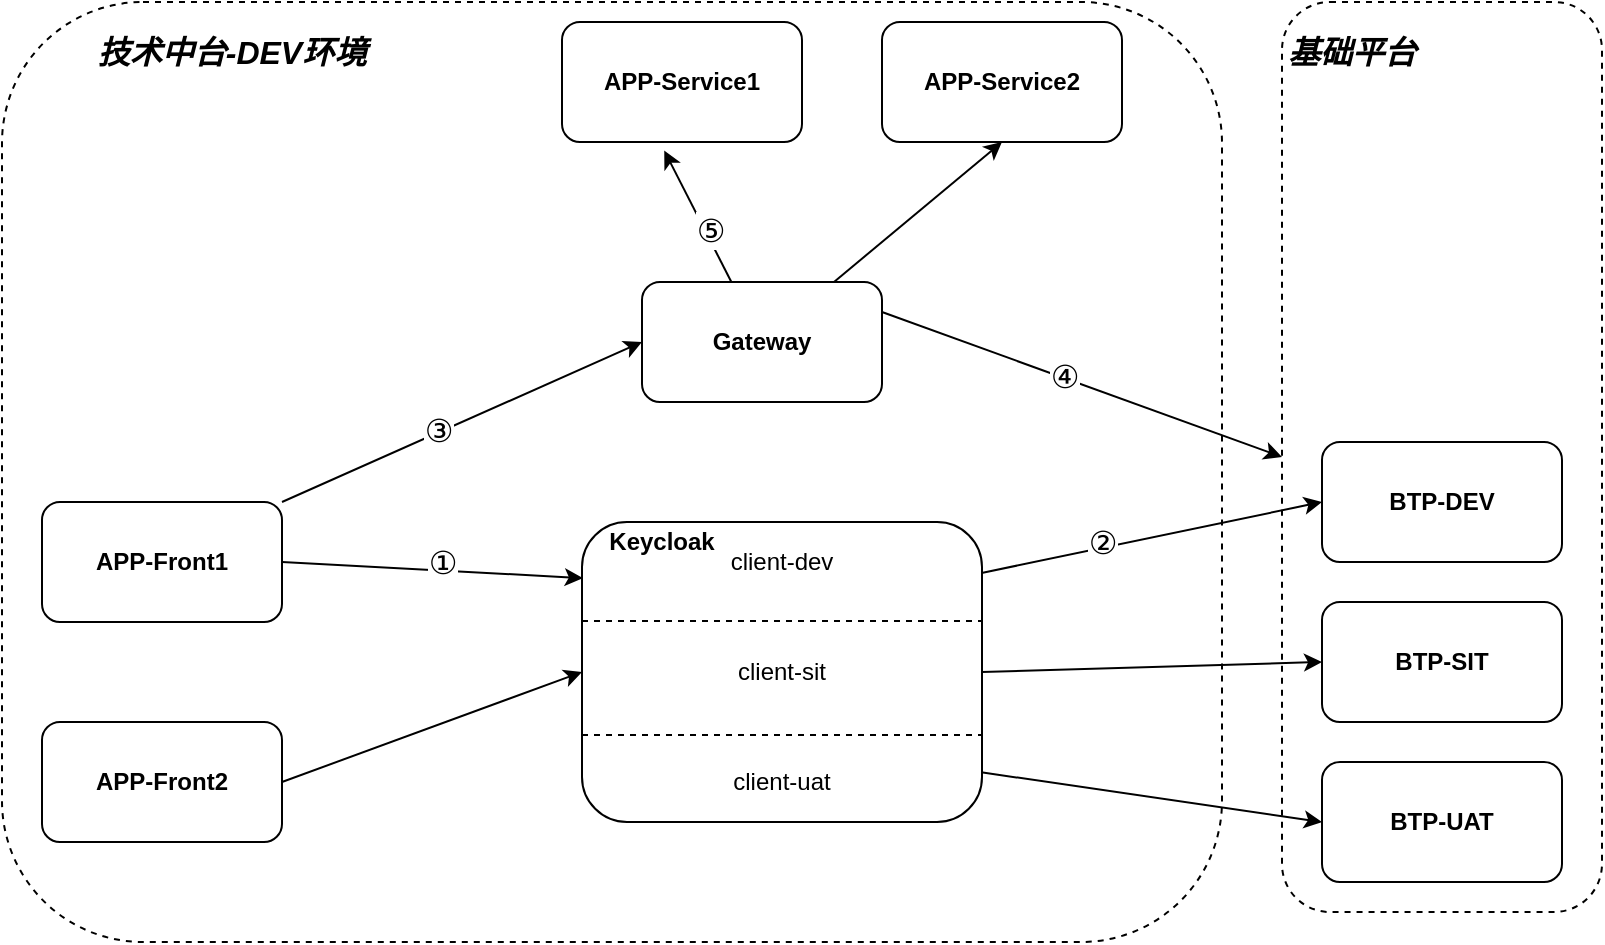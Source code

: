 <mxfile version="14.0.0" type="github">
  <diagram id="1Ht35DXn-JhuVOMwkHlW" name="Page-1">
    <mxGraphModel dx="1353" dy="802" grid="1" gridSize="10" guides="1" tooltips="1" connect="1" arrows="1" fold="1" page="1" pageScale="1" pageWidth="827" pageHeight="1169" math="0" shadow="0">
      <root>
        <mxCell id="0" />
        <mxCell id="1" parent="0" />
        <mxCell id="daievUbQpzk6-FgNpJxz-40" value="" style="rounded=1;whiteSpace=wrap;html=1;dashed=1;align=left;" vertex="1" parent="1">
          <mxGeometry x="640" y="10" width="160" height="455" as="geometry" />
        </mxCell>
        <mxCell id="daievUbQpzk6-FgNpJxz-38" value="" style="rounded=1;whiteSpace=wrap;html=1;align=left;dashed=1;" vertex="1" parent="1">
          <mxGeometry y="10" width="610" height="470" as="geometry" />
        </mxCell>
        <mxCell id="daievUbQpzk6-FgNpJxz-21" style="rounded=0;orthogonalLoop=1;jettySize=auto;html=1;exitX=1;exitY=0.5;exitDx=0;exitDy=0;entryX=0.002;entryY=0.187;entryDx=0;entryDy=0;entryPerimeter=0;" edge="1" parent="1" source="daievUbQpzk6-FgNpJxz-1" target="daievUbQpzk6-FgNpJxz-13">
          <mxGeometry relative="1" as="geometry" />
        </mxCell>
        <mxCell id="daievUbQpzk6-FgNpJxz-43" value="①" style="edgeLabel;html=1;align=center;verticalAlign=middle;resizable=0;points=[];fontSize=16;" vertex="1" connectable="0" parent="daievUbQpzk6-FgNpJxz-21">
          <mxGeometry x="-0.127" y="-1" relative="1" as="geometry">
            <mxPoint x="14.63" y="-4.5" as="offset" />
          </mxGeometry>
        </mxCell>
        <mxCell id="daievUbQpzk6-FgNpJxz-31" style="edgeStyle=none;rounded=0;orthogonalLoop=1;jettySize=auto;html=1;exitX=1;exitY=0;exitDx=0;exitDy=0;entryX=0;entryY=0.5;entryDx=0;entryDy=0;" edge="1" parent="1" source="daievUbQpzk6-FgNpJxz-1" target="daievUbQpzk6-FgNpJxz-10">
          <mxGeometry relative="1" as="geometry" />
        </mxCell>
        <mxCell id="daievUbQpzk6-FgNpJxz-42" value="③" style="edgeLabel;html=1;align=center;verticalAlign=middle;resizable=0;points=[];fontSize=16;" vertex="1" connectable="0" parent="daievUbQpzk6-FgNpJxz-31">
          <mxGeometry x="-0.132" y="2" relative="1" as="geometry">
            <mxPoint as="offset" />
          </mxGeometry>
        </mxCell>
        <mxCell id="daievUbQpzk6-FgNpJxz-1" value="APP-Front1" style="rounded=1;whiteSpace=wrap;html=1;fontStyle=1" vertex="1" parent="1">
          <mxGeometry x="20" y="260" width="120" height="60" as="geometry" />
        </mxCell>
        <mxCell id="daievUbQpzk6-FgNpJxz-22" style="edgeStyle=none;rounded=0;orthogonalLoop=1;jettySize=auto;html=1;entryX=0;entryY=0.5;entryDx=0;entryDy=0;exitX=1;exitY=0.5;exitDx=0;exitDy=0;" edge="1" parent="1" source="daievUbQpzk6-FgNpJxz-2" target="daievUbQpzk6-FgNpJxz-13">
          <mxGeometry relative="1" as="geometry" />
        </mxCell>
        <mxCell id="daievUbQpzk6-FgNpJxz-2" value="APP-Front2" style="rounded=1;whiteSpace=wrap;html=1;fontStyle=1" vertex="1" parent="1">
          <mxGeometry x="20" y="370" width="120" height="60" as="geometry" />
        </mxCell>
        <mxCell id="daievUbQpzk6-FgNpJxz-9" value="BTP-DEV" style="rounded=1;whiteSpace=wrap;html=1;align=center;fontStyle=1" vertex="1" parent="1">
          <mxGeometry x="660" y="230" width="120" height="60" as="geometry" />
        </mxCell>
        <mxCell id="daievUbQpzk6-FgNpJxz-36" style="edgeStyle=none;rounded=0;orthogonalLoop=1;jettySize=auto;html=1;entryX=0.426;entryY=1.071;entryDx=0;entryDy=0;entryPerimeter=0;" edge="1" parent="1" source="daievUbQpzk6-FgNpJxz-10" target="daievUbQpzk6-FgNpJxz-34">
          <mxGeometry relative="1" as="geometry" />
        </mxCell>
        <mxCell id="daievUbQpzk6-FgNpJxz-49" value="⑤" style="edgeLabel;html=1;align=center;verticalAlign=middle;resizable=0;points=[];fontSize=16;" vertex="1" connectable="0" parent="daievUbQpzk6-FgNpJxz-36">
          <mxGeometry x="-0.245" y="-2" relative="1" as="geometry">
            <mxPoint as="offset" />
          </mxGeometry>
        </mxCell>
        <mxCell id="daievUbQpzk6-FgNpJxz-37" style="edgeStyle=none;rounded=0;orthogonalLoop=1;jettySize=auto;html=1;entryX=0.5;entryY=1;entryDx=0;entryDy=0;" edge="1" parent="1" source="daievUbQpzk6-FgNpJxz-10" target="daievUbQpzk6-FgNpJxz-35">
          <mxGeometry relative="1" as="geometry" />
        </mxCell>
        <mxCell id="daievUbQpzk6-FgNpJxz-45" style="edgeStyle=none;rounded=0;orthogonalLoop=1;jettySize=auto;html=1;entryX=0;entryY=0.5;entryDx=0;entryDy=0;fontSize=16;exitX=1;exitY=0.25;exitDx=0;exitDy=0;" edge="1" parent="1" source="daievUbQpzk6-FgNpJxz-10" target="daievUbQpzk6-FgNpJxz-40">
          <mxGeometry relative="1" as="geometry" />
        </mxCell>
        <mxCell id="daievUbQpzk6-FgNpJxz-48" value="④" style="edgeLabel;html=1;align=center;verticalAlign=middle;resizable=0;points=[];fontSize=16;" vertex="1" connectable="0" parent="daievUbQpzk6-FgNpJxz-45">
          <mxGeometry x="-0.099" y="1" relative="1" as="geometry">
            <mxPoint as="offset" />
          </mxGeometry>
        </mxCell>
        <mxCell id="daievUbQpzk6-FgNpJxz-10" value="Gateway" style="rounded=1;whiteSpace=wrap;html=1;align=center;fontStyle=1" vertex="1" parent="1">
          <mxGeometry x="320" y="150" width="120" height="60" as="geometry" />
        </mxCell>
        <mxCell id="daievUbQpzk6-FgNpJxz-11" value="BTP-SIT" style="rounded=1;whiteSpace=wrap;html=1;align=center;fontStyle=1" vertex="1" parent="1">
          <mxGeometry x="660" y="310" width="120" height="60" as="geometry" />
        </mxCell>
        <mxCell id="daievUbQpzk6-FgNpJxz-12" value="BTP-UAT" style="rounded=1;whiteSpace=wrap;html=1;align=center;fontStyle=1" vertex="1" parent="1">
          <mxGeometry x="660" y="390" width="120" height="60" as="geometry" />
        </mxCell>
        <mxCell id="daievUbQpzk6-FgNpJxz-23" style="edgeStyle=none;rounded=0;orthogonalLoop=1;jettySize=auto;html=1;entryX=0;entryY=0.5;entryDx=0;entryDy=0;exitX=1.002;exitY=0.169;exitDx=0;exitDy=0;exitPerimeter=0;" edge="1" parent="1" source="daievUbQpzk6-FgNpJxz-13" target="daievUbQpzk6-FgNpJxz-9">
          <mxGeometry relative="1" as="geometry" />
        </mxCell>
        <mxCell id="daievUbQpzk6-FgNpJxz-44" value="②" style="edgeLabel;html=1;align=center;verticalAlign=middle;resizable=0;points=[];fontSize=16;" vertex="1" connectable="0" parent="daievUbQpzk6-FgNpJxz-23">
          <mxGeometry x="0.145" y="-1" relative="1" as="geometry">
            <mxPoint x="-37.83" y="3.93" as="offset" />
          </mxGeometry>
        </mxCell>
        <mxCell id="daievUbQpzk6-FgNpJxz-24" style="edgeStyle=none;rounded=0;orthogonalLoop=1;jettySize=auto;html=1;entryX=0;entryY=0.5;entryDx=0;entryDy=0;exitX=1;exitY=0.5;exitDx=0;exitDy=0;" edge="1" parent="1" source="daievUbQpzk6-FgNpJxz-13" target="daievUbQpzk6-FgNpJxz-11">
          <mxGeometry relative="1" as="geometry" />
        </mxCell>
        <mxCell id="daievUbQpzk6-FgNpJxz-25" style="edgeStyle=none;rounded=0;orthogonalLoop=1;jettySize=auto;html=1;entryX=0;entryY=0.5;entryDx=0;entryDy=0;exitX=1.002;exitY=0.835;exitDx=0;exitDy=0;exitPerimeter=0;" edge="1" parent="1" source="daievUbQpzk6-FgNpJxz-13" target="daievUbQpzk6-FgNpJxz-12">
          <mxGeometry relative="1" as="geometry" />
        </mxCell>
        <mxCell id="daievUbQpzk6-FgNpJxz-13" value="" style="rounded=1;whiteSpace=wrap;html=1;align=center;" vertex="1" parent="1">
          <mxGeometry x="290" y="270" width="200" height="150" as="geometry" />
        </mxCell>
        <mxCell id="daievUbQpzk6-FgNpJxz-14" value="" style="endArrow=none;dashed=1;html=1;entryX=1;entryY=0.25;entryDx=0;entryDy=0;exitX=0;exitY=0.25;exitDx=0;exitDy=0;" edge="1" parent="1">
          <mxGeometry width="50" height="50" relative="1" as="geometry">
            <mxPoint x="290" y="319.5" as="sourcePoint" />
            <mxPoint x="490" y="319.5" as="targetPoint" />
          </mxGeometry>
        </mxCell>
        <mxCell id="daievUbQpzk6-FgNpJxz-15" value="" style="endArrow=none;dashed=1;html=1;entryX=1;entryY=0.75;entryDx=0;entryDy=0;exitX=0;exitY=0.75;exitDx=0;exitDy=0;" edge="1" parent="1">
          <mxGeometry width="50" height="50" relative="1" as="geometry">
            <mxPoint x="290" y="376.5" as="sourcePoint" />
            <mxPoint x="490" y="376.5" as="targetPoint" />
          </mxGeometry>
        </mxCell>
        <mxCell id="daievUbQpzk6-FgNpJxz-16" value="Keycloak" style="text;html=1;strokeColor=none;fillColor=none;align=center;verticalAlign=middle;whiteSpace=wrap;rounded=0;fontStyle=1" vertex="1" parent="1">
          <mxGeometry x="310" y="270" width="40" height="20" as="geometry" />
        </mxCell>
        <mxCell id="daievUbQpzk6-FgNpJxz-18" value="client-dev" style="text;html=1;strokeColor=none;fillColor=none;align=center;verticalAlign=middle;whiteSpace=wrap;rounded=0;" vertex="1" parent="1">
          <mxGeometry x="360" y="280" width="60" height="20" as="geometry" />
        </mxCell>
        <mxCell id="daievUbQpzk6-FgNpJxz-19" value="client-sit" style="text;html=1;strokeColor=none;fillColor=none;align=center;verticalAlign=middle;whiteSpace=wrap;rounded=0;" vertex="1" parent="1">
          <mxGeometry x="360" y="335" width="60" height="20" as="geometry" />
        </mxCell>
        <mxCell id="daievUbQpzk6-FgNpJxz-20" value="client-uat" style="text;html=1;strokeColor=none;fillColor=none;align=center;verticalAlign=middle;whiteSpace=wrap;rounded=0;" vertex="1" parent="1">
          <mxGeometry x="360" y="390" width="60" height="20" as="geometry" />
        </mxCell>
        <mxCell id="daievUbQpzk6-FgNpJxz-34" value="APP-Service1" style="rounded=1;whiteSpace=wrap;html=1;align=center;fontStyle=1" vertex="1" parent="1">
          <mxGeometry x="280" y="20" width="120" height="60" as="geometry" />
        </mxCell>
        <mxCell id="daievUbQpzk6-FgNpJxz-35" value="APP-Service2" style="rounded=1;whiteSpace=wrap;html=1;align=center;fontStyle=1" vertex="1" parent="1">
          <mxGeometry x="440" y="20" width="120" height="60" as="geometry" />
        </mxCell>
        <mxCell id="daievUbQpzk6-FgNpJxz-39" value="技术中台-DEV环境" style="text;html=1;strokeColor=none;fillColor=none;align=center;verticalAlign=middle;whiteSpace=wrap;rounded=0;dashed=1;fontStyle=3;fontSize=16;" vertex="1" parent="1">
          <mxGeometry x="30" y="25" width="170" height="20" as="geometry" />
        </mxCell>
        <mxCell id="daievUbQpzk6-FgNpJxz-41" value="基础平台" style="text;html=1;strokeColor=none;fillColor=none;align=center;verticalAlign=middle;whiteSpace=wrap;rounded=0;dashed=1;fontStyle=3;fontSize=16;" vertex="1" parent="1">
          <mxGeometry x="640" y="25" width="70" height="20" as="geometry" />
        </mxCell>
      </root>
    </mxGraphModel>
  </diagram>
</mxfile>

